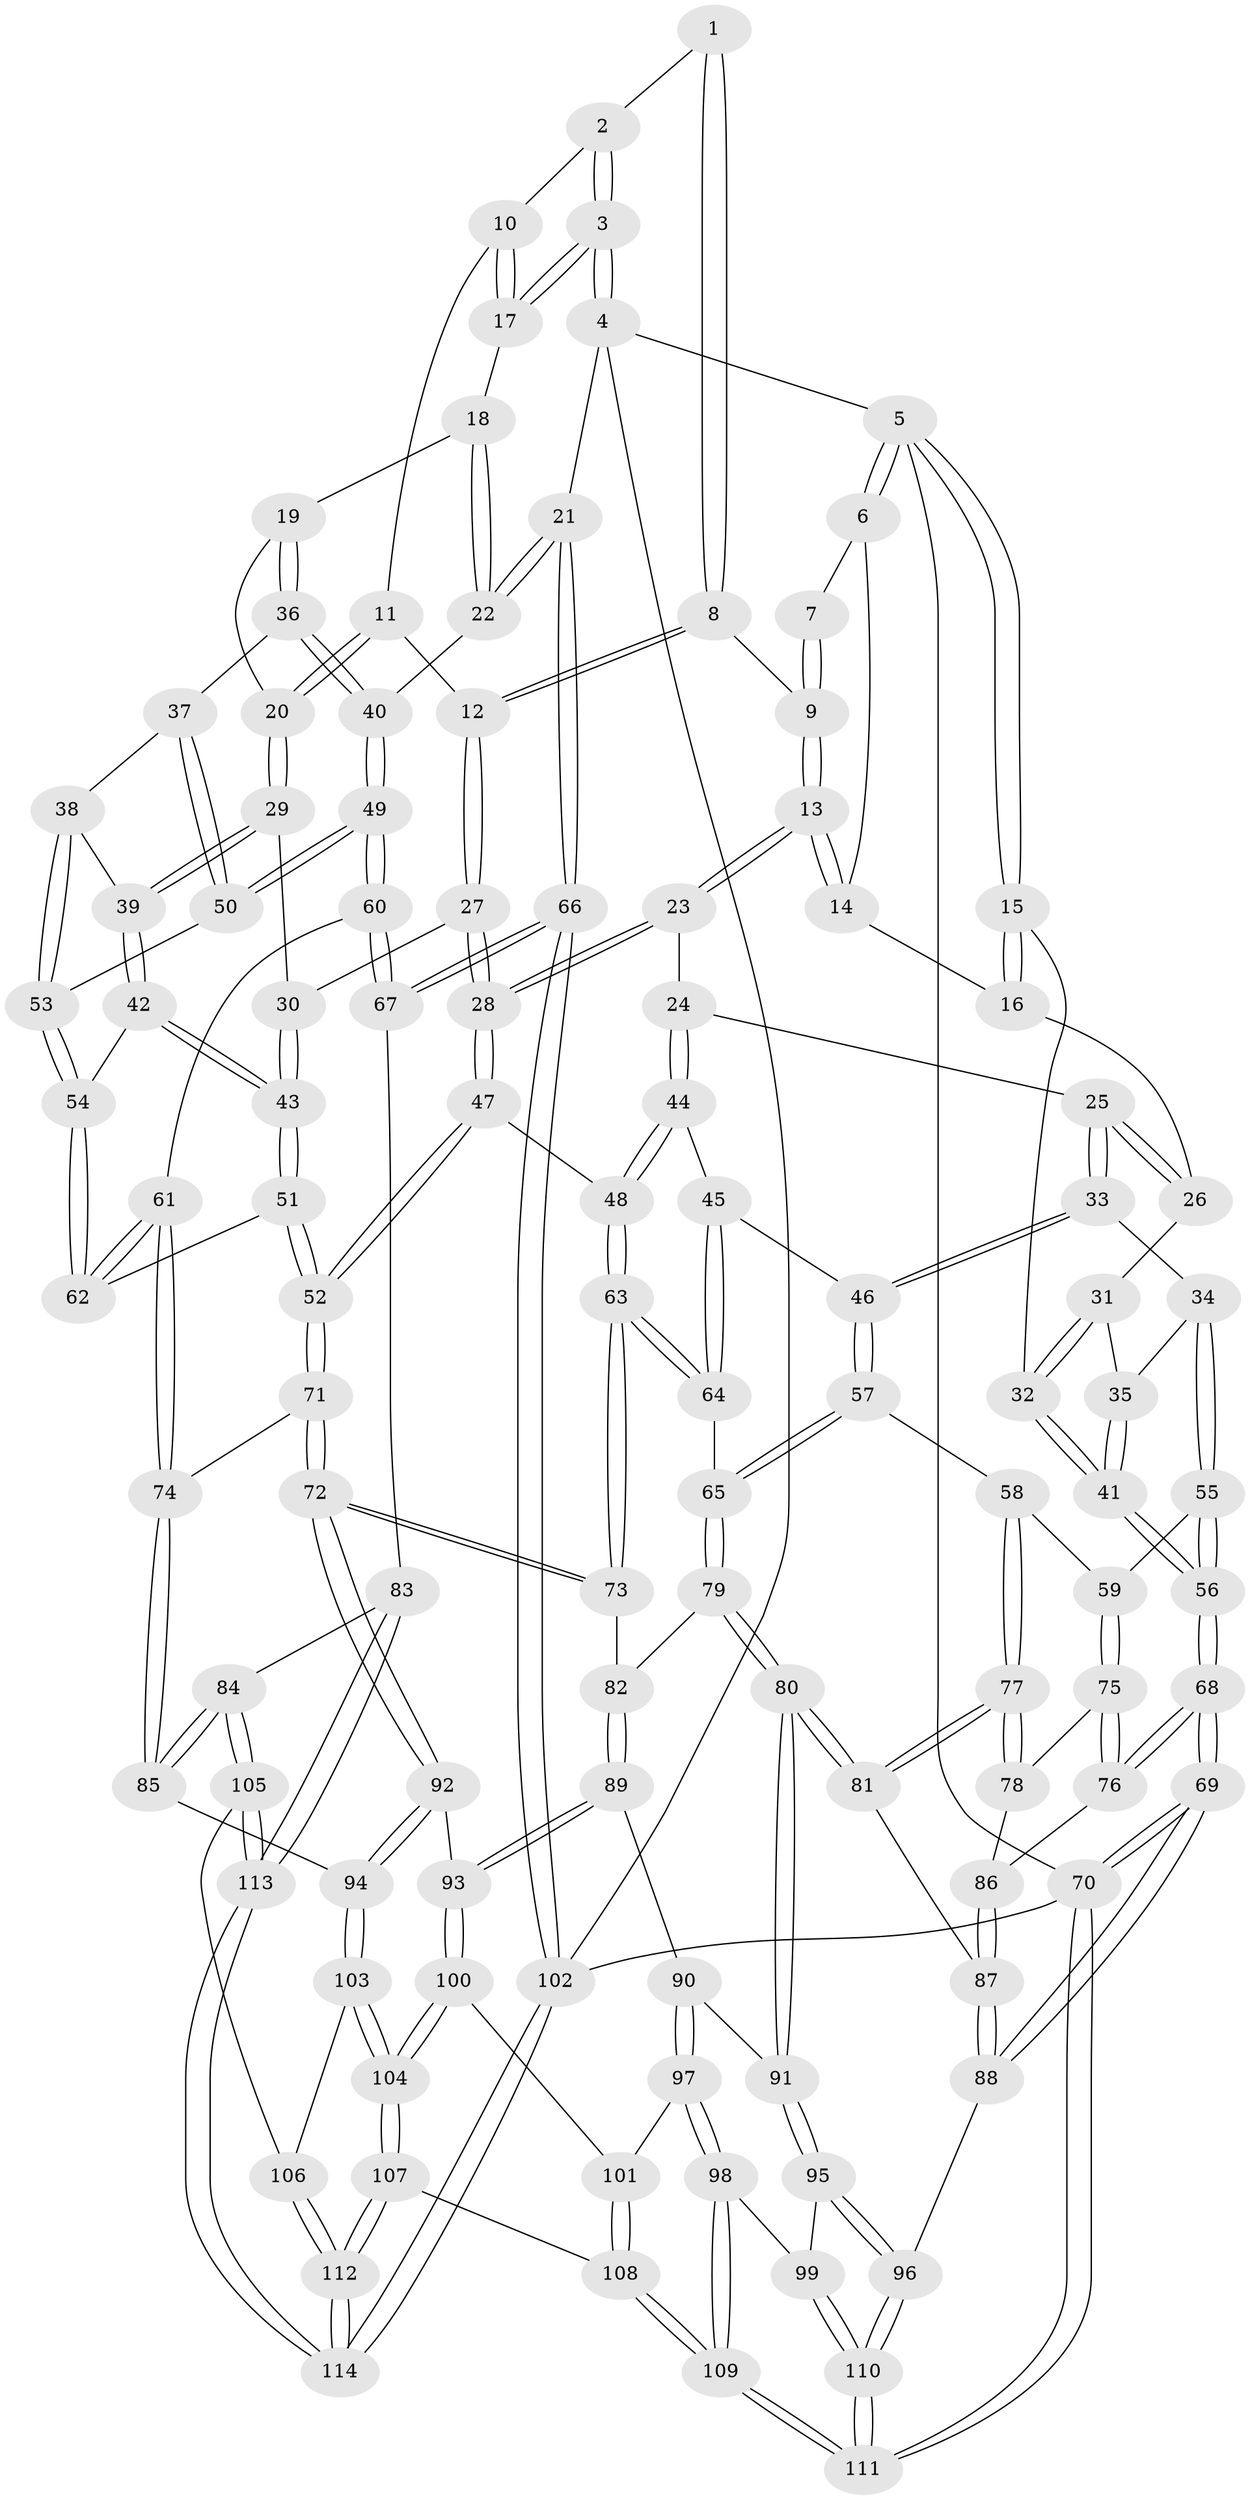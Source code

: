 // Generated by graph-tools (version 1.1) at 2025/00/03/09/25 05:00:56]
// undirected, 114 vertices, 282 edges
graph export_dot {
graph [start="1"]
  node [color=gray90,style=filled];
  1 [pos="+0.5418805444707971+0"];
  2 [pos="+0.5707555942248497+0"];
  3 [pos="+1+0"];
  4 [pos="+1+0"];
  5 [pos="+0+0"];
  6 [pos="+0.33014725149247+0"];
  7 [pos="+0.46005941917604354+0"];
  8 [pos="+0.5932611975903095+0.11025960580905694"];
  9 [pos="+0.47628633049734054+0.0932542590854313"];
  10 [pos="+0.7370923749217325+0.06915738622441121"];
  11 [pos="+0.6990284518374218+0.10484049162655988"];
  12 [pos="+0.6051380863293282+0.14040402223121204"];
  13 [pos="+0.39664082048862276+0.1497522311618443"];
  14 [pos="+0.32251570825003084+0"];
  15 [pos="+0+0"];
  16 [pos="+0.20846734553903806+0.09974891773279619"];
  17 [pos="+0.859812395206412+0.055744575947858525"];
  18 [pos="+0.8590248085466697+0.07716809180255794"];
  19 [pos="+0.8462523215881238+0.23027976101245123"];
  20 [pos="+0.816912855729671+0.229760545629308"];
  21 [pos="+1+0.26726607592638923"];
  22 [pos="+1+0.28040720474767844"];
  23 [pos="+0.39494328900785386+0.21018421421626804"];
  24 [pos="+0.31833152733880726+0.25059440788455395"];
  25 [pos="+0.26984909421347664+0.2278968662637643"];
  26 [pos="+0.21526965272826687+0.18610311108982336"];
  27 [pos="+0.5846911614466603+0.23939561086047254"];
  28 [pos="+0.556777822509351+0.25495353854536157"];
  29 [pos="+0.6519689784368585+0.26397953749881775"];
  30 [pos="+0.6259471435261111+0.2554408098583582"];
  31 [pos="+0.11027598088851694+0.2216517897659919"];
  32 [pos="+0+0"];
  33 [pos="+0.12483158867279187+0.3772238804698377"];
  34 [pos="+0.12255712569490126+0.37721258667554564"];
  35 [pos="+0.10197300565096033+0.30247661468760334"];
  36 [pos="+0.85951453690999+0.24467226424585162"];
  37 [pos="+0.8409214422873702+0.3011109121767818"];
  38 [pos="+0.739133378711802+0.35887914625300066"];
  39 [pos="+0.7011489412742611+0.3512902573694356"];
  40 [pos="+1+0.293184584313648"];
  41 [pos="+0+0.32260847564796497"];
  42 [pos="+0.6971890124174275+0.3825501039432221"];
  43 [pos="+0.6537880070552471+0.45686626425602966"];
  44 [pos="+0.3168469485032519+0.3070184006946199"];
  45 [pos="+0.2792541291179513+0.39474925710369485"];
  46 [pos="+0.23300078763860568+0.40921800993559837"];
  47 [pos="+0.5142160237320929+0.43590672813268594"];
  48 [pos="+0.4956886564587784+0.441553292672981"];
  49 [pos="+0.9002859917269257+0.4698354946840474"];
  50 [pos="+0.8320997520800582+0.409905988516607"];
  51 [pos="+0.6494477198200407+0.46631167895174913"];
  52 [pos="+0.574108017370496+0.482452712636734"];
  53 [pos="+0.797071674325357+0.41776877822213854"];
  54 [pos="+0.7665177910520241+0.44053982962648325"];
  55 [pos="+0.05817392934865464+0.44005703890619835"];
  56 [pos="+0+0.38524597546225714"];
  57 [pos="+0.1929045584093266+0.5305403863358527"];
  58 [pos="+0.0996891391685036+0.5089785311387386"];
  59 [pos="+0.08717853935379999+0.5007455566314947"];
  60 [pos="+0.9017698492977666+0.4970294374787049"];
  61 [pos="+0.7618821330749683+0.5606689616563896"];
  62 [pos="+0.7298856718896886+0.49800830408890834"];
  63 [pos="+0.3779069714653077+0.5287002320660247"];
  64 [pos="+0.3698485055348603+0.5237117927723666"];
  65 [pos="+0.20226405845274198+0.5420781459351695"];
  66 [pos="+1+0.7406052715232465"];
  67 [pos="+1+0.731711520044379"];
  68 [pos="+0+0.6811843050441373"];
  69 [pos="+0+0.8032129416121743"];
  70 [pos="+0+1"];
  71 [pos="+0.5902673901416301+0.6064372352066093"];
  72 [pos="+0.5585629054356914+0.6478389678127383"];
  73 [pos="+0.38274155265852045+0.6006002902915808"];
  74 [pos="+0.7470326626186563+0.6262483711174351"];
  75 [pos="+0.03801869830260239+0.5718615778391399"];
  76 [pos="+0+0.6220969011395034"];
  77 [pos="+0.11905035073778172+0.6492212242009157"];
  78 [pos="+0.11566990522096171+0.6476934998399068"];
  79 [pos="+0.2024581711989875+0.6171784303198825"];
  80 [pos="+0.1671079008200789+0.6797341518448851"];
  81 [pos="+0.14025539285253807+0.6737422683548675"];
  82 [pos="+0.3727801562743779+0.6196302413989981"];
  83 [pos="+1+0.7447968415399787"];
  84 [pos="+0.8229260928759898+0.7511255687944979"];
  85 [pos="+0.806326270531516+0.7422263676870631"];
  86 [pos="+0+0.6225166710080793"];
  87 [pos="+0.09361849272699731+0.6981909636779716"];
  88 [pos="+0+0.8102301481465675"];
  89 [pos="+0.3573063798751628+0.7130961885581489"];
  90 [pos="+0.24474193467447897+0.7471543264557601"];
  91 [pos="+0.19671325941233803+0.727250472685213"];
  92 [pos="+0.5586012076107485+0.7350081925158795"];
  93 [pos="+0.4179946707097903+0.7852252626408034"];
  94 [pos="+0.6191057121272182+0.7917702437137342"];
  95 [pos="+0.11985450947794754+0.8256556290076088"];
  96 [pos="+0.0459778593226955+0.8434824183825188"];
  97 [pos="+0.2574317777084479+0.8638733190441904"];
  98 [pos="+0.24831249954330048+0.8781639845310344"];
  99 [pos="+0.19179926828935634+0.8853161695601554"];
  100 [pos="+0.41572120034244603+0.8109830556135641"];
  101 [pos="+0.38033990256822847+0.8572060289696735"];
  102 [pos="+1+1"];
  103 [pos="+0.6126571657914335+0.8262101820452211"];
  104 [pos="+0.5153638153954916+0.9079413779828742"];
  105 [pos="+0.7700832760455536+0.925248781753237"];
  106 [pos="+0.6454638991017876+0.8936053773131726"];
  107 [pos="+0.49809096907419587+1"];
  108 [pos="+0.3701942361974069+1"];
  109 [pos="+0.34773919539962694+1"];
  110 [pos="+0.12107185665984142+0.9994504827145791"];
  111 [pos="+0.12929159723306446+1"];
  112 [pos="+0.5635653661345922+1"];
  113 [pos="+0.7999735766605415+1"];
  114 [pos="+0.776282355283732+1"];
  1 -- 2;
  1 -- 8;
  1 -- 8;
  2 -- 3;
  2 -- 3;
  2 -- 10;
  3 -- 4;
  3 -- 4;
  3 -- 17;
  3 -- 17;
  4 -- 5;
  4 -- 21;
  4 -- 102;
  5 -- 6;
  5 -- 6;
  5 -- 15;
  5 -- 15;
  5 -- 70;
  6 -- 7;
  6 -- 14;
  7 -- 9;
  7 -- 9;
  8 -- 9;
  8 -- 12;
  8 -- 12;
  9 -- 13;
  9 -- 13;
  10 -- 11;
  10 -- 17;
  10 -- 17;
  11 -- 12;
  11 -- 20;
  11 -- 20;
  12 -- 27;
  12 -- 27;
  13 -- 14;
  13 -- 14;
  13 -- 23;
  13 -- 23;
  14 -- 16;
  15 -- 16;
  15 -- 16;
  15 -- 32;
  16 -- 26;
  17 -- 18;
  18 -- 19;
  18 -- 22;
  18 -- 22;
  19 -- 20;
  19 -- 36;
  19 -- 36;
  20 -- 29;
  20 -- 29;
  21 -- 22;
  21 -- 22;
  21 -- 66;
  21 -- 66;
  22 -- 40;
  23 -- 24;
  23 -- 28;
  23 -- 28;
  24 -- 25;
  24 -- 44;
  24 -- 44;
  25 -- 26;
  25 -- 26;
  25 -- 33;
  25 -- 33;
  26 -- 31;
  27 -- 28;
  27 -- 28;
  27 -- 30;
  28 -- 47;
  28 -- 47;
  29 -- 30;
  29 -- 39;
  29 -- 39;
  30 -- 43;
  30 -- 43;
  31 -- 32;
  31 -- 32;
  31 -- 35;
  32 -- 41;
  32 -- 41;
  33 -- 34;
  33 -- 46;
  33 -- 46;
  34 -- 35;
  34 -- 55;
  34 -- 55;
  35 -- 41;
  35 -- 41;
  36 -- 37;
  36 -- 40;
  36 -- 40;
  37 -- 38;
  37 -- 50;
  37 -- 50;
  38 -- 39;
  38 -- 53;
  38 -- 53;
  39 -- 42;
  39 -- 42;
  40 -- 49;
  40 -- 49;
  41 -- 56;
  41 -- 56;
  42 -- 43;
  42 -- 43;
  42 -- 54;
  43 -- 51;
  43 -- 51;
  44 -- 45;
  44 -- 48;
  44 -- 48;
  45 -- 46;
  45 -- 64;
  45 -- 64;
  46 -- 57;
  46 -- 57;
  47 -- 48;
  47 -- 52;
  47 -- 52;
  48 -- 63;
  48 -- 63;
  49 -- 50;
  49 -- 50;
  49 -- 60;
  49 -- 60;
  50 -- 53;
  51 -- 52;
  51 -- 52;
  51 -- 62;
  52 -- 71;
  52 -- 71;
  53 -- 54;
  53 -- 54;
  54 -- 62;
  54 -- 62;
  55 -- 56;
  55 -- 56;
  55 -- 59;
  56 -- 68;
  56 -- 68;
  57 -- 58;
  57 -- 65;
  57 -- 65;
  58 -- 59;
  58 -- 77;
  58 -- 77;
  59 -- 75;
  59 -- 75;
  60 -- 61;
  60 -- 67;
  60 -- 67;
  61 -- 62;
  61 -- 62;
  61 -- 74;
  61 -- 74;
  63 -- 64;
  63 -- 64;
  63 -- 73;
  63 -- 73;
  64 -- 65;
  65 -- 79;
  65 -- 79;
  66 -- 67;
  66 -- 67;
  66 -- 102;
  66 -- 102;
  67 -- 83;
  68 -- 69;
  68 -- 69;
  68 -- 76;
  68 -- 76;
  69 -- 70;
  69 -- 70;
  69 -- 88;
  69 -- 88;
  70 -- 111;
  70 -- 111;
  70 -- 102;
  71 -- 72;
  71 -- 72;
  71 -- 74;
  72 -- 73;
  72 -- 73;
  72 -- 92;
  72 -- 92;
  73 -- 82;
  74 -- 85;
  74 -- 85;
  75 -- 76;
  75 -- 76;
  75 -- 78;
  76 -- 86;
  77 -- 78;
  77 -- 78;
  77 -- 81;
  77 -- 81;
  78 -- 86;
  79 -- 80;
  79 -- 80;
  79 -- 82;
  80 -- 81;
  80 -- 81;
  80 -- 91;
  80 -- 91;
  81 -- 87;
  82 -- 89;
  82 -- 89;
  83 -- 84;
  83 -- 113;
  83 -- 113;
  84 -- 85;
  84 -- 85;
  84 -- 105;
  84 -- 105;
  85 -- 94;
  86 -- 87;
  86 -- 87;
  87 -- 88;
  87 -- 88;
  88 -- 96;
  89 -- 90;
  89 -- 93;
  89 -- 93;
  90 -- 91;
  90 -- 97;
  90 -- 97;
  91 -- 95;
  91 -- 95;
  92 -- 93;
  92 -- 94;
  92 -- 94;
  93 -- 100;
  93 -- 100;
  94 -- 103;
  94 -- 103;
  95 -- 96;
  95 -- 96;
  95 -- 99;
  96 -- 110;
  96 -- 110;
  97 -- 98;
  97 -- 98;
  97 -- 101;
  98 -- 99;
  98 -- 109;
  98 -- 109;
  99 -- 110;
  99 -- 110;
  100 -- 101;
  100 -- 104;
  100 -- 104;
  101 -- 108;
  101 -- 108;
  102 -- 114;
  102 -- 114;
  103 -- 104;
  103 -- 104;
  103 -- 106;
  104 -- 107;
  104 -- 107;
  105 -- 106;
  105 -- 113;
  105 -- 113;
  106 -- 112;
  106 -- 112;
  107 -- 108;
  107 -- 112;
  107 -- 112;
  108 -- 109;
  108 -- 109;
  109 -- 111;
  109 -- 111;
  110 -- 111;
  110 -- 111;
  112 -- 114;
  112 -- 114;
  113 -- 114;
  113 -- 114;
}
